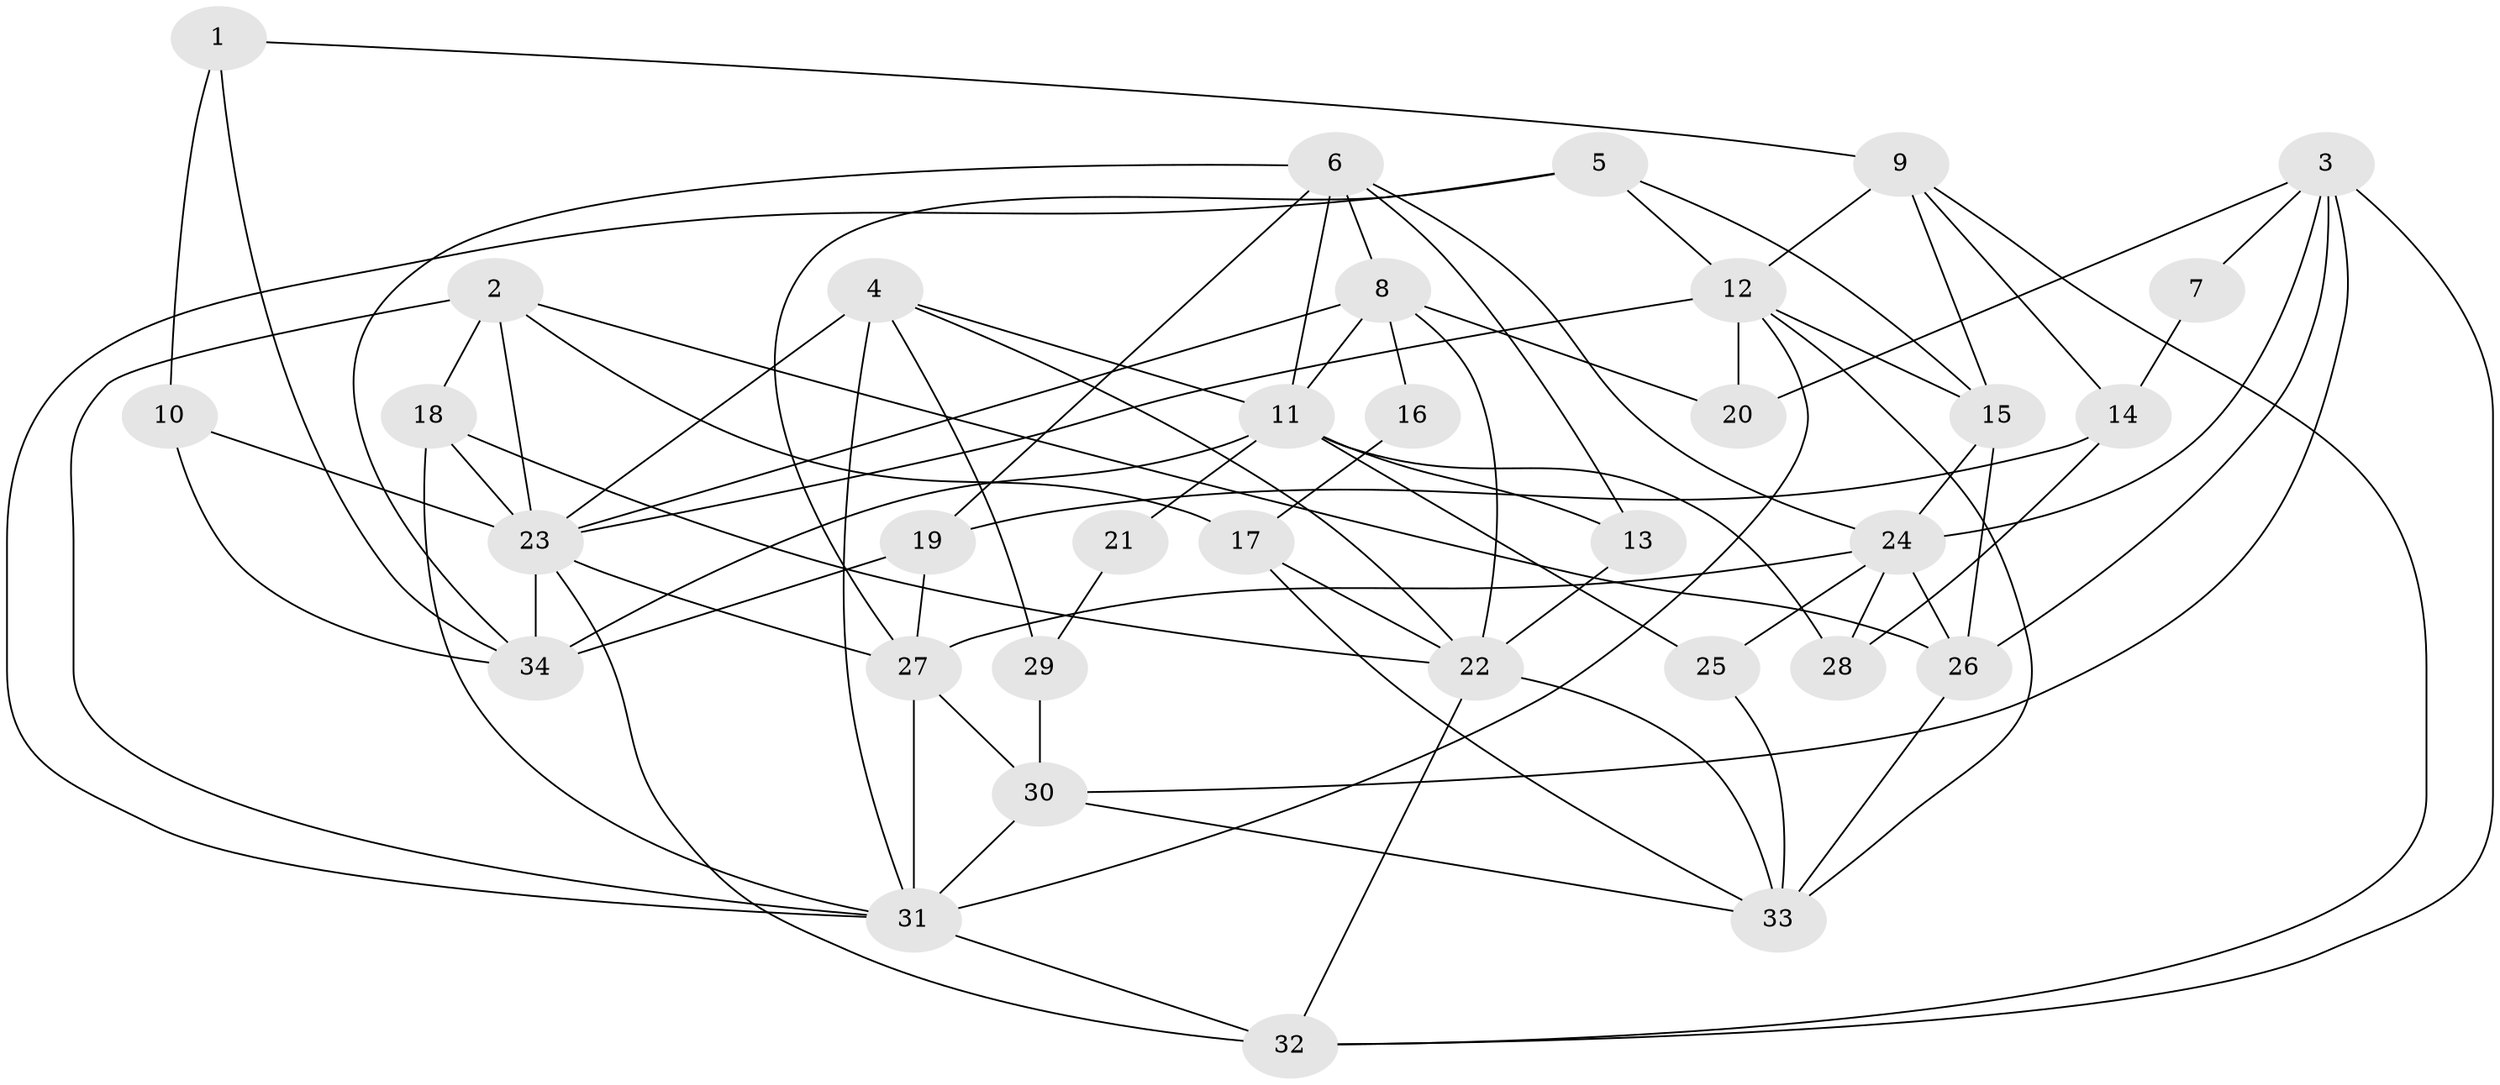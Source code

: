 // original degree distribution, {3: 0.2537313432835821, 2: 0.14925373134328357, 6: 0.1044776119402985, 4: 0.23880597014925373, 5: 0.208955223880597, 7: 0.04477611940298507}
// Generated by graph-tools (version 1.1) at 2025/02/03/09/25 03:02:11]
// undirected, 34 vertices, 82 edges
graph export_dot {
graph [start="1"]
  node [color=gray90,style=filled];
  1;
  2;
  3;
  4;
  5;
  6;
  7;
  8;
  9;
  10;
  11;
  12;
  13;
  14;
  15;
  16;
  17;
  18;
  19;
  20;
  21;
  22;
  23;
  24;
  25;
  26;
  27;
  28;
  29;
  30;
  31;
  32;
  33;
  34;
  1 -- 9 [weight=1.0];
  1 -- 10 [weight=1.0];
  1 -- 34 [weight=1.0];
  2 -- 17 [weight=1.0];
  2 -- 18 [weight=1.0];
  2 -- 23 [weight=1.0];
  2 -- 26 [weight=1.0];
  2 -- 31 [weight=1.0];
  3 -- 7 [weight=1.0];
  3 -- 20 [weight=1.0];
  3 -- 24 [weight=1.0];
  3 -- 26 [weight=1.0];
  3 -- 30 [weight=1.0];
  3 -- 32 [weight=1.0];
  4 -- 11 [weight=1.0];
  4 -- 22 [weight=1.0];
  4 -- 23 [weight=1.0];
  4 -- 29 [weight=2.0];
  4 -- 31 [weight=3.0];
  5 -- 12 [weight=1.0];
  5 -- 15 [weight=1.0];
  5 -- 27 [weight=1.0];
  5 -- 31 [weight=1.0];
  6 -- 8 [weight=1.0];
  6 -- 11 [weight=1.0];
  6 -- 13 [weight=1.0];
  6 -- 19 [weight=1.0];
  6 -- 24 [weight=1.0];
  6 -- 34 [weight=1.0];
  7 -- 14 [weight=1.0];
  8 -- 11 [weight=1.0];
  8 -- 16 [weight=1.0];
  8 -- 20 [weight=1.0];
  8 -- 22 [weight=1.0];
  8 -- 23 [weight=2.0];
  9 -- 12 [weight=1.0];
  9 -- 14 [weight=1.0];
  9 -- 15 [weight=2.0];
  9 -- 32 [weight=1.0];
  10 -- 23 [weight=1.0];
  10 -- 34 [weight=1.0];
  11 -- 13 [weight=1.0];
  11 -- 21 [weight=1.0];
  11 -- 25 [weight=1.0];
  11 -- 28 [weight=1.0];
  11 -- 34 [weight=2.0];
  12 -- 15 [weight=1.0];
  12 -- 20 [weight=1.0];
  12 -- 23 [weight=1.0];
  12 -- 31 [weight=2.0];
  12 -- 33 [weight=1.0];
  13 -- 22 [weight=2.0];
  14 -- 19 [weight=2.0];
  14 -- 28 [weight=1.0];
  15 -- 24 [weight=1.0];
  15 -- 26 [weight=1.0];
  16 -- 17 [weight=1.0];
  17 -- 22 [weight=1.0];
  17 -- 33 [weight=2.0];
  18 -- 22 [weight=2.0];
  18 -- 23 [weight=1.0];
  18 -- 31 [weight=1.0];
  19 -- 27 [weight=2.0];
  19 -- 34 [weight=2.0];
  21 -- 29 [weight=1.0];
  22 -- 32 [weight=1.0];
  22 -- 33 [weight=1.0];
  23 -- 27 [weight=1.0];
  23 -- 32 [weight=1.0];
  23 -- 34 [weight=1.0];
  24 -- 25 [weight=1.0];
  24 -- 26 [weight=2.0];
  24 -- 27 [weight=1.0];
  24 -- 28 [weight=1.0];
  25 -- 33 [weight=1.0];
  26 -- 33 [weight=1.0];
  27 -- 30 [weight=1.0];
  27 -- 31 [weight=1.0];
  29 -- 30 [weight=2.0];
  30 -- 31 [weight=2.0];
  30 -- 33 [weight=1.0];
  31 -- 32 [weight=2.0];
}

